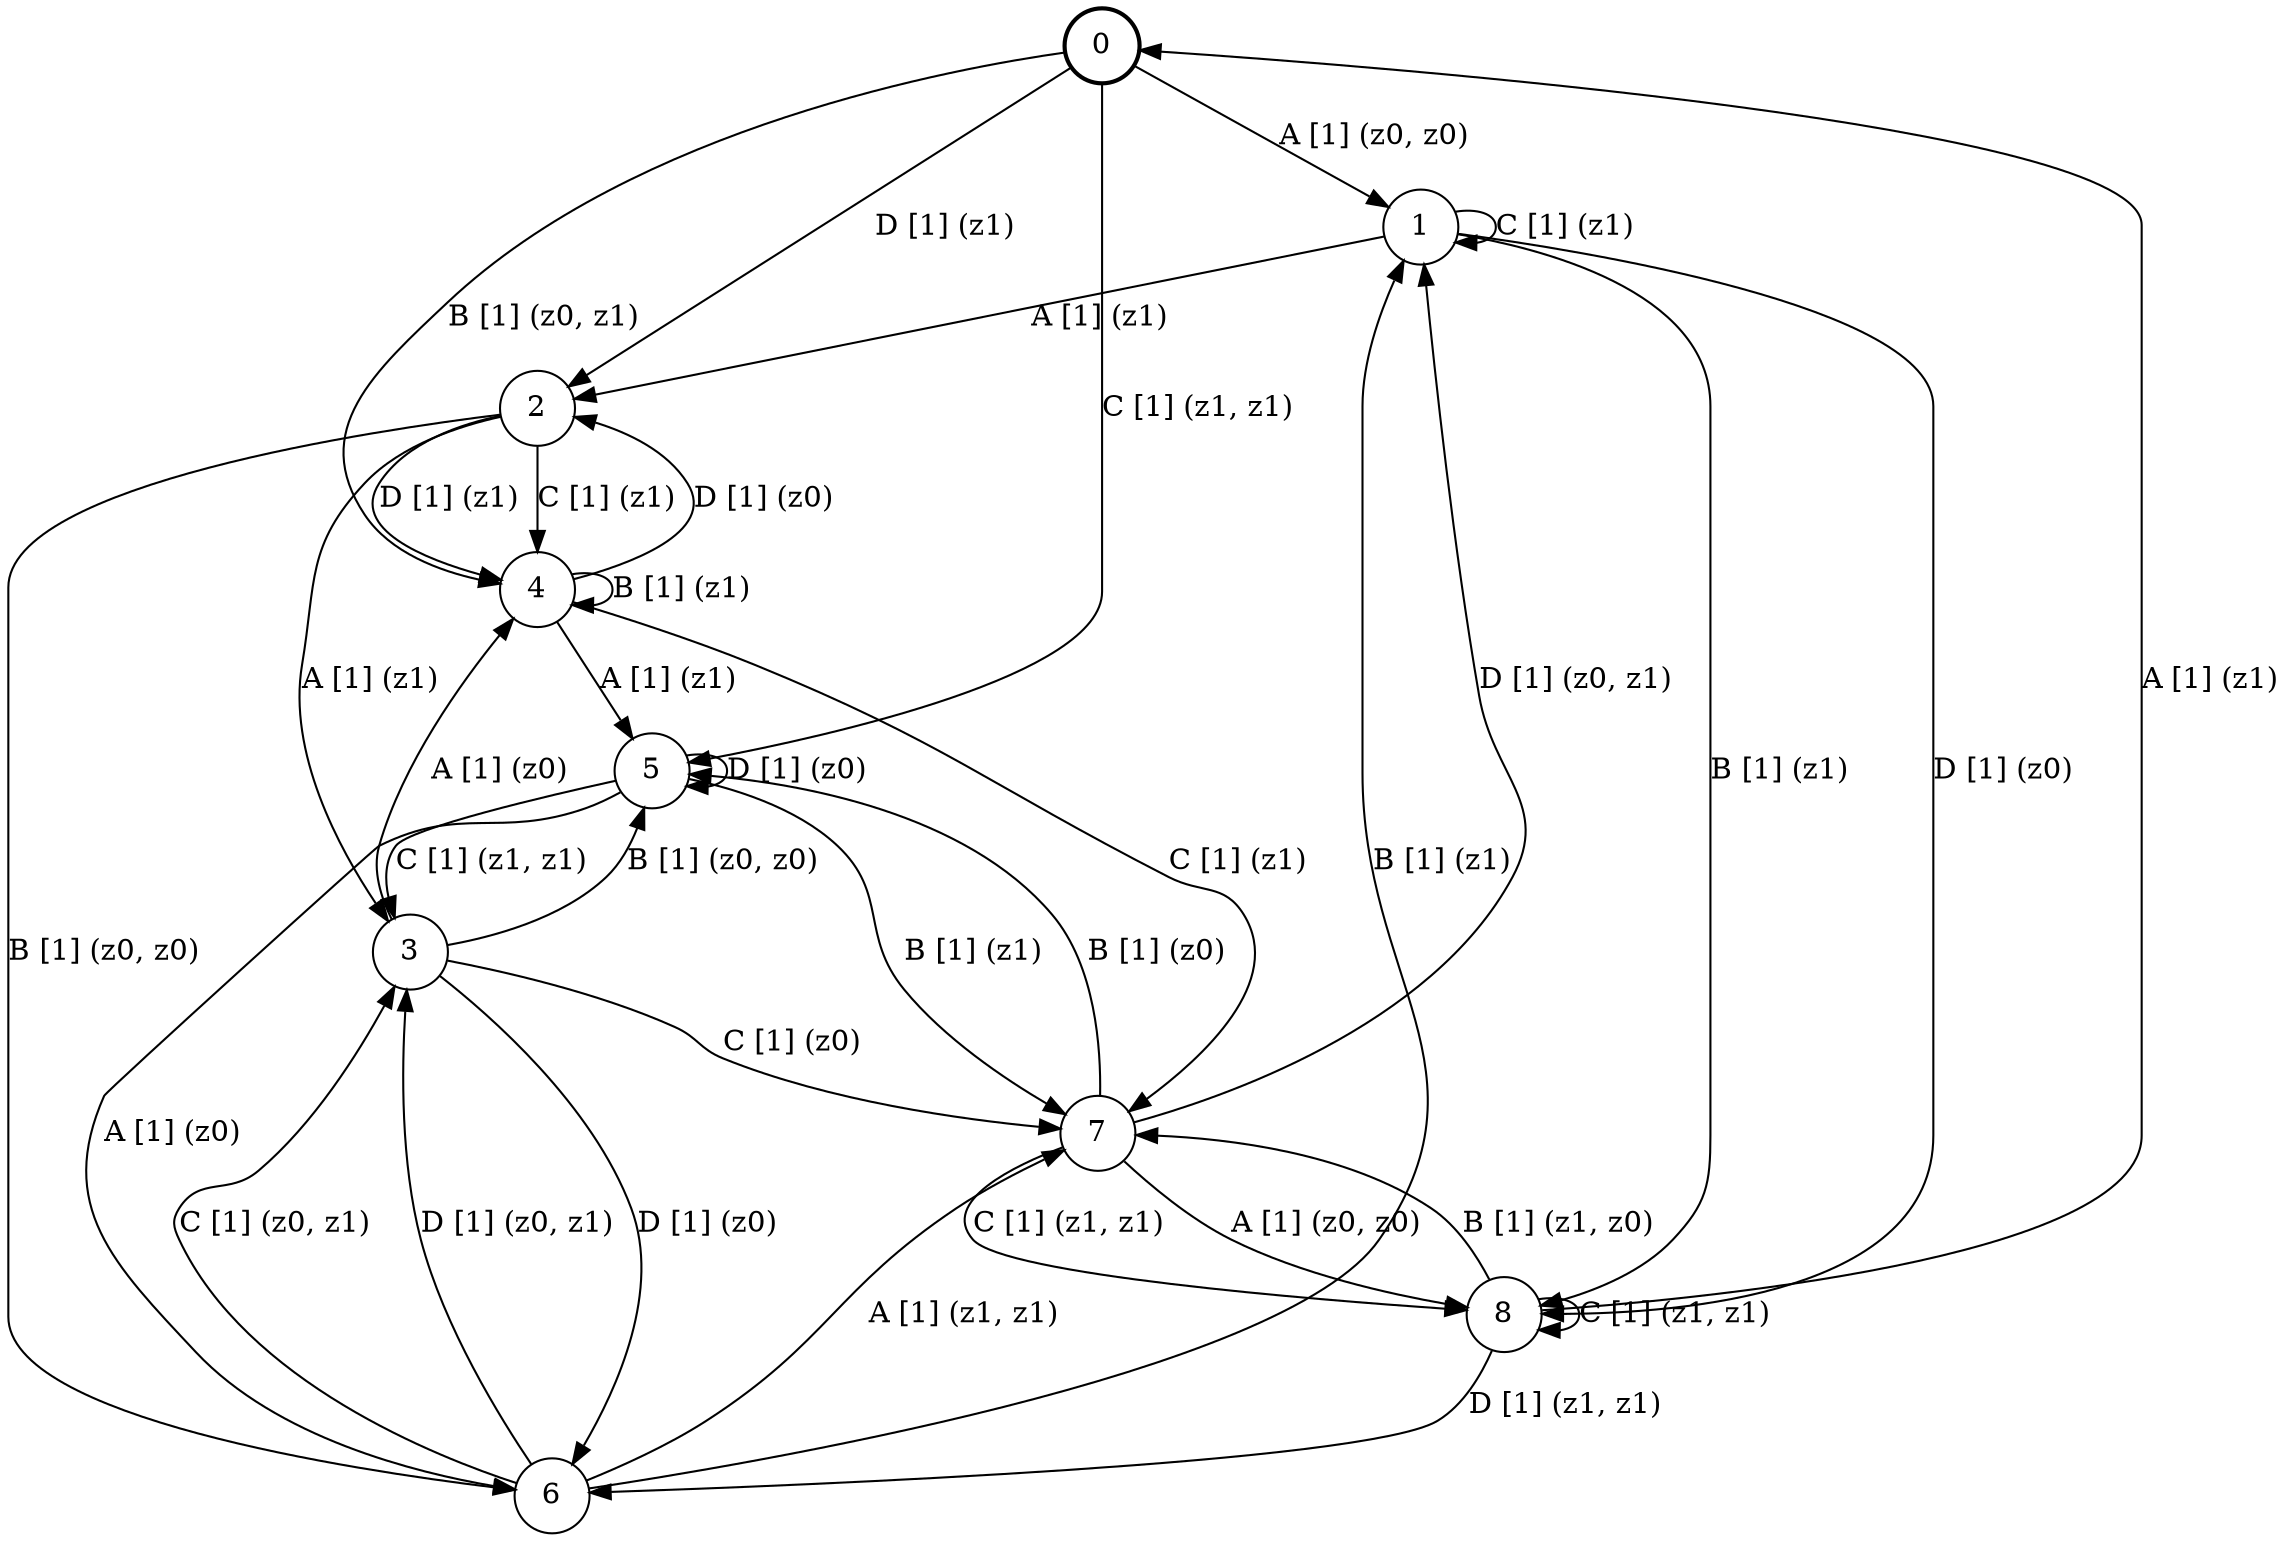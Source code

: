 # generated file, don't try to modify
# command: dot -Tpng <filename> > tree.png
digraph Automaton {
    node [shape = circle];
    0 [style = "bold"];
    0 -> 1 [label = "A [1] (z0, z0) "];
    0 -> 4 [label = "B [1] (z0, z1) "];
    0 -> 5 [label = "C [1] (z1, z1) "];
    0 -> 2 [label = "D [1] (z1) "];
    1 -> 2 [label = "A [1] (z1) "];
    1 -> 8 [label = "B [1] (z1) "];
    1 -> 1 [label = "C [1] (z1) "];
    1 -> 8 [label = "D [1] (z0) "];
    2 -> 3 [label = "A [1] (z1) "];
    2 -> 6 [label = "B [1] (z0, z0) "];
    2 -> 4 [label = "C [1] (z1) "];
    2 -> 4 [label = "D [1] (z1) "];
    3 -> 4 [label = "A [1] (z0) "];
    3 -> 5 [label = "B [1] (z0, z0) "];
    3 -> 7 [label = "C [1] (z0) "];
    3 -> 6 [label = "D [1] (z0) "];
    4 -> 5 [label = "A [1] (z1) "];
    4 -> 4 [label = "B [1] (z1) "];
    4 -> 7 [label = "C [1] (z1) "];
    4 -> 2 [label = "D [1] (z0) "];
    5 -> 6 [label = "A [1] (z0) "];
    5 -> 7 [label = "B [1] (z1) "];
    5 -> 3 [label = "C [1] (z1, z1) "];
    5 -> 5 [label = "D [1] (z0) "];
    6 -> 7 [label = "A [1] (z1, z1) "];
    6 -> 1 [label = "B [1] (z1) "];
    6 -> 3 [label = "C [1] (z0, z1) "];
    6 -> 3 [label = "D [1] (z0, z1) "];
    7 -> 8 [label = "A [1] (z0, z0) "];
    7 -> 5 [label = "B [1] (z0) "];
    7 -> 8 [label = "C [1] (z1, z1) "];
    7 -> 1 [label = "D [1] (z0, z1) "];
    8 -> 0 [label = "A [1] (z1) "];
    8 -> 7 [label = "B [1] (z1, z0) "];
    8 -> 8 [label = "C [1] (z1, z1) "];
    8 -> 6 [label = "D [1] (z1, z1) "];
}
